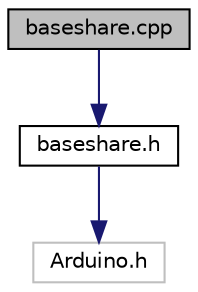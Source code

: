 digraph "baseshare.cpp"
{
 // LATEX_PDF_SIZE
  edge [fontname="Helvetica",fontsize="10",labelfontname="Helvetica",labelfontsize="10"];
  node [fontname="Helvetica",fontsize="10",shape=record];
  Node1 [label="baseshare.cpp",height=0.2,width=0.4,color="black", fillcolor="grey75", style="filled", fontcolor="black",tooltip="Source code of a base class for type-safe, thread-safe task data exchange classes."];
  Node1 -> Node2 [color="midnightblue",fontsize="10",style="solid",fontname="Helvetica"];
  Node2 [label="baseshare.h",height=0.2,width=0.4,color="black", fillcolor="white", style="filled",URL="$baseshare_8h.html",tooltip="Headers for a base class for type-safe, thread-safe task data exchange classes."];
  Node2 -> Node3 [color="midnightblue",fontsize="10",style="solid",fontname="Helvetica"];
  Node3 [label="Arduino.h",height=0.2,width=0.4,color="grey75", fillcolor="white", style="filled",tooltip=" "];
}
